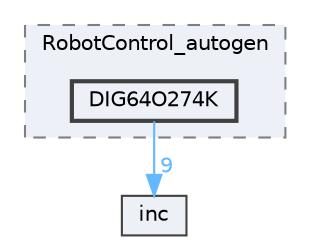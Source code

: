 digraph "DIG64O274K"
{
 // LATEX_PDF_SIZE
  bgcolor="transparent";
  edge [fontname=Helvetica,fontsize=10,labelfontname=Helvetica,labelfontsize=10];
  node [fontname=Helvetica,fontsize=10,shape=box,height=0.2,width=0.4];
  compound=true
  subgraph clusterdir_55a7d74c81f4f34e19283a92a8656050 {
    graph [ bgcolor="#edf0f7", pencolor="grey50", label="RobotControl_autogen", fontname=Helvetica,fontsize=10 style="filled,dashed", URL="dir_55a7d74c81f4f34e19283a92a8656050.html",tooltip=""]
  dir_ab7d8c1216e6eb003799ad76950628b7 [label="DIG64O274K", fillcolor="#edf0f7", color="grey25", style="filled,bold", URL="dir_ab7d8c1216e6eb003799ad76950628b7.html",tooltip=""];
  }
  dir_bfccd401955b95cf8c75461437045ac0 [label="inc", fillcolor="#edf0f7", color="grey25", style="filled", URL="dir_bfccd401955b95cf8c75461437045ac0.html",tooltip=""];
  dir_ab7d8c1216e6eb003799ad76950628b7->dir_bfccd401955b95cf8c75461437045ac0 [headlabel="9", labeldistance=1.5 headhref="dir_000006_000007.html" href="dir_000006_000007.html" color="steelblue1" fontcolor="steelblue1"];
}
